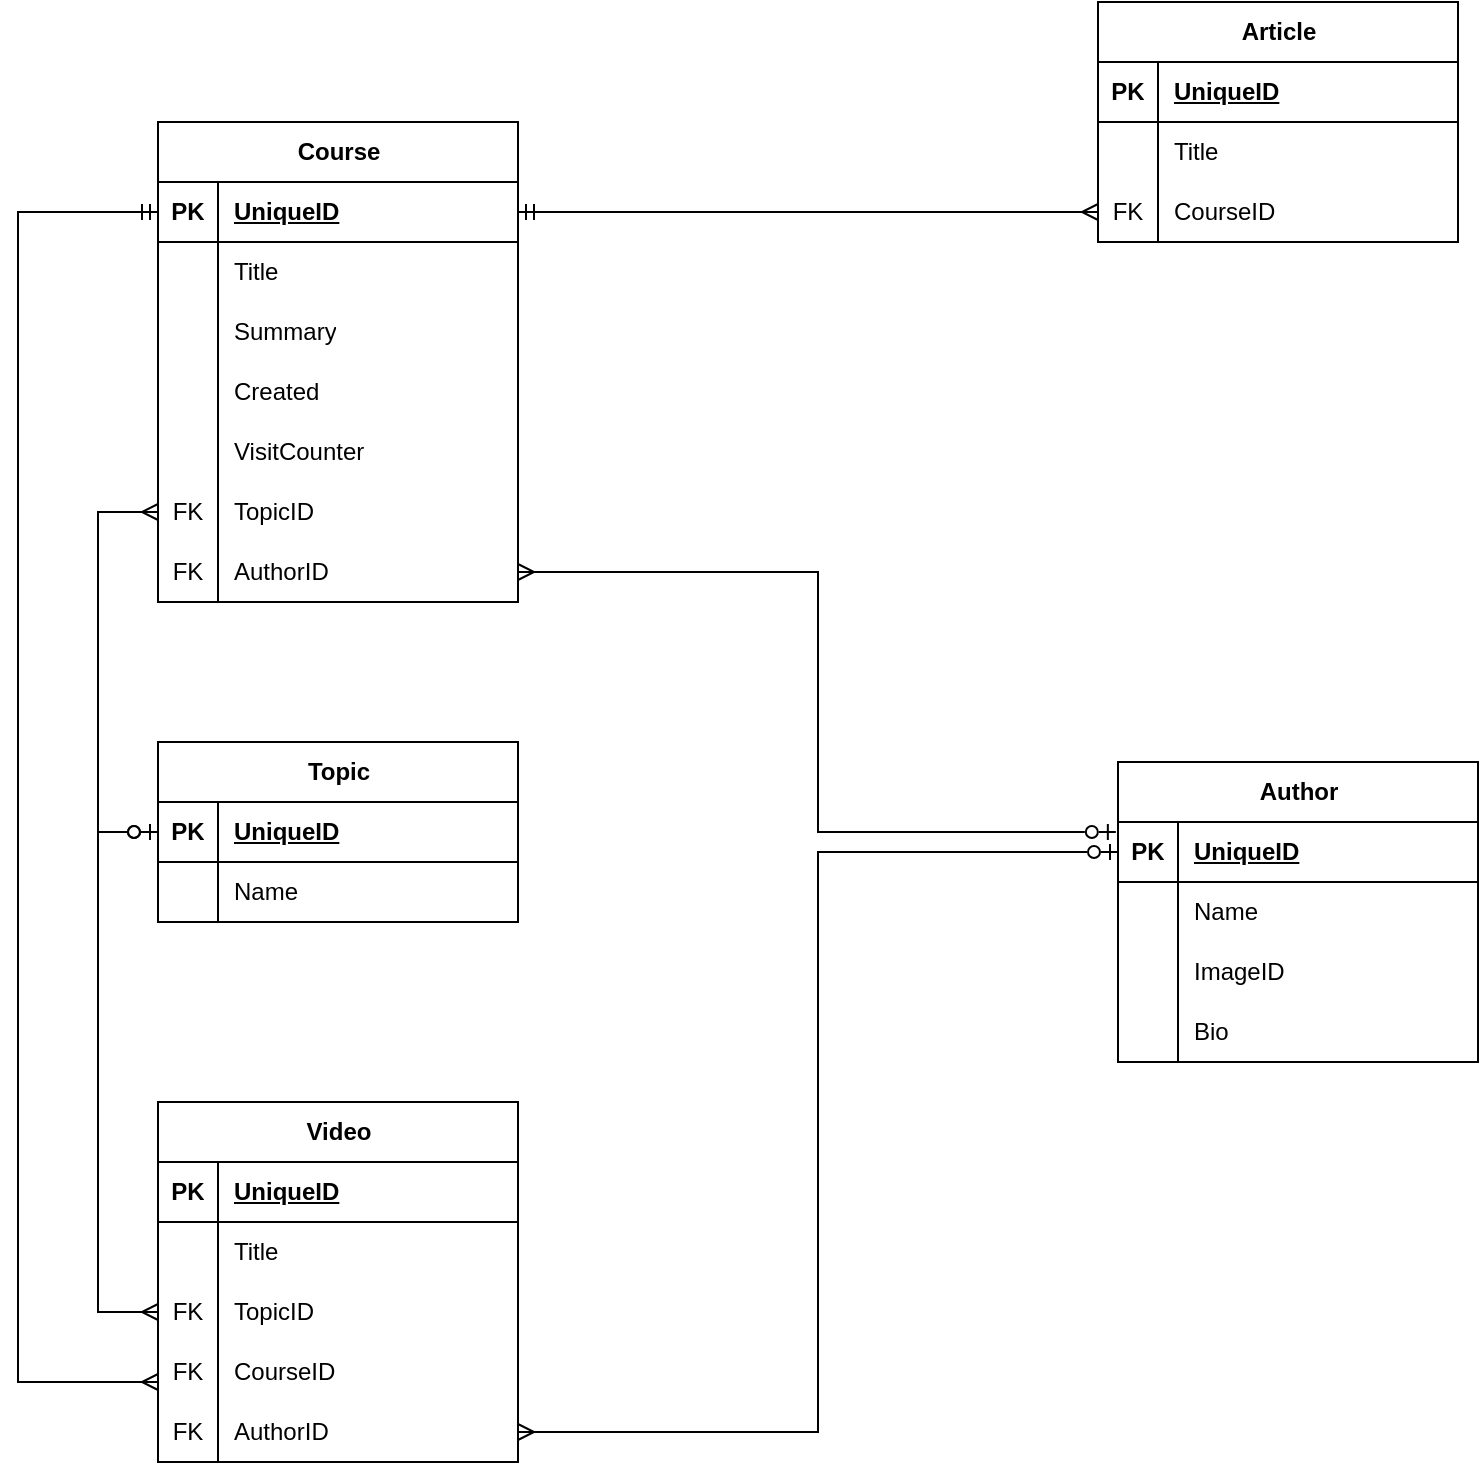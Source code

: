 <mxfile version="24.0.4" type="device">
  <diagram name="Página-1" id="_9j_dNDgDud94a7FPPQA">
    <mxGraphModel dx="1418" dy="820" grid="1" gridSize="10" guides="1" tooltips="1" connect="1" arrows="1" fold="1" page="1" pageScale="1" pageWidth="827" pageHeight="1169" math="0" shadow="0">
      <root>
        <mxCell id="0" />
        <mxCell id="1" parent="0" />
        <mxCell id="XtdBFb-ZAVDj9HzSVFyl-1" value="Course" style="shape=table;startSize=30;container=1;collapsible=1;childLayout=tableLayout;fixedRows=1;rowLines=0;fontStyle=1;align=center;resizeLast=1;html=1;" parent="1" vertex="1">
          <mxGeometry x="90" y="100" width="180" height="240" as="geometry" />
        </mxCell>
        <mxCell id="XtdBFb-ZAVDj9HzSVFyl-2" value="" style="shape=tableRow;horizontal=0;startSize=0;swimlaneHead=0;swimlaneBody=0;fillColor=none;collapsible=0;dropTarget=0;points=[[0,0.5],[1,0.5]];portConstraint=eastwest;top=0;left=0;right=0;bottom=1;" parent="XtdBFb-ZAVDj9HzSVFyl-1" vertex="1">
          <mxGeometry y="30" width="180" height="30" as="geometry" />
        </mxCell>
        <mxCell id="XtdBFb-ZAVDj9HzSVFyl-3" value="PK" style="shape=partialRectangle;connectable=0;fillColor=none;top=0;left=0;bottom=0;right=0;fontStyle=1;overflow=hidden;whiteSpace=wrap;html=1;" parent="XtdBFb-ZAVDj9HzSVFyl-2" vertex="1">
          <mxGeometry width="30" height="30" as="geometry">
            <mxRectangle width="30" height="30" as="alternateBounds" />
          </mxGeometry>
        </mxCell>
        <mxCell id="XtdBFb-ZAVDj9HzSVFyl-4" value="UniqueID" style="shape=partialRectangle;connectable=0;fillColor=none;top=0;left=0;bottom=0;right=0;align=left;spacingLeft=6;fontStyle=5;overflow=hidden;whiteSpace=wrap;html=1;" parent="XtdBFb-ZAVDj9HzSVFyl-2" vertex="1">
          <mxGeometry x="30" width="150" height="30" as="geometry">
            <mxRectangle width="150" height="30" as="alternateBounds" />
          </mxGeometry>
        </mxCell>
        <mxCell id="XtdBFb-ZAVDj9HzSVFyl-5" value="" style="shape=tableRow;horizontal=0;startSize=0;swimlaneHead=0;swimlaneBody=0;fillColor=none;collapsible=0;dropTarget=0;points=[[0,0.5],[1,0.5]];portConstraint=eastwest;top=0;left=0;right=0;bottom=0;" parent="XtdBFb-ZAVDj9HzSVFyl-1" vertex="1">
          <mxGeometry y="60" width="180" height="30" as="geometry" />
        </mxCell>
        <mxCell id="XtdBFb-ZAVDj9HzSVFyl-6" value="" style="shape=partialRectangle;connectable=0;fillColor=none;top=0;left=0;bottom=0;right=0;editable=1;overflow=hidden;whiteSpace=wrap;html=1;" parent="XtdBFb-ZAVDj9HzSVFyl-5" vertex="1">
          <mxGeometry width="30" height="30" as="geometry">
            <mxRectangle width="30" height="30" as="alternateBounds" />
          </mxGeometry>
        </mxCell>
        <mxCell id="XtdBFb-ZAVDj9HzSVFyl-7" value="Title" style="shape=partialRectangle;connectable=0;fillColor=none;top=0;left=0;bottom=0;right=0;align=left;spacingLeft=6;overflow=hidden;whiteSpace=wrap;html=1;" parent="XtdBFb-ZAVDj9HzSVFyl-5" vertex="1">
          <mxGeometry x="30" width="150" height="30" as="geometry">
            <mxRectangle width="150" height="30" as="alternateBounds" />
          </mxGeometry>
        </mxCell>
        <mxCell id="J-xjnbyzk7fCZ5ewNqWi-1" value="" style="shape=tableRow;horizontal=0;startSize=0;swimlaneHead=0;swimlaneBody=0;fillColor=none;collapsible=0;dropTarget=0;points=[[0,0.5],[1,0.5]];portConstraint=eastwest;top=0;left=0;right=0;bottom=0;" parent="XtdBFb-ZAVDj9HzSVFyl-1" vertex="1">
          <mxGeometry y="90" width="180" height="30" as="geometry" />
        </mxCell>
        <mxCell id="J-xjnbyzk7fCZ5ewNqWi-2" value="" style="shape=partialRectangle;connectable=0;fillColor=none;top=0;left=0;bottom=0;right=0;editable=1;overflow=hidden;whiteSpace=wrap;html=1;" parent="J-xjnbyzk7fCZ5ewNqWi-1" vertex="1">
          <mxGeometry width="30" height="30" as="geometry">
            <mxRectangle width="30" height="30" as="alternateBounds" />
          </mxGeometry>
        </mxCell>
        <mxCell id="J-xjnbyzk7fCZ5ewNqWi-3" value="Summary" style="shape=partialRectangle;connectable=0;fillColor=none;top=0;left=0;bottom=0;right=0;align=left;spacingLeft=6;overflow=hidden;whiteSpace=wrap;html=1;" parent="J-xjnbyzk7fCZ5ewNqWi-1" vertex="1">
          <mxGeometry x="30" width="150" height="30" as="geometry">
            <mxRectangle width="150" height="30" as="alternateBounds" />
          </mxGeometry>
        </mxCell>
        <mxCell id="J-xjnbyzk7fCZ5ewNqWi-10" value="" style="shape=tableRow;horizontal=0;startSize=0;swimlaneHead=0;swimlaneBody=0;fillColor=none;collapsible=0;dropTarget=0;points=[[0,0.5],[1,0.5]];portConstraint=eastwest;top=0;left=0;right=0;bottom=0;" parent="XtdBFb-ZAVDj9HzSVFyl-1" vertex="1">
          <mxGeometry y="120" width="180" height="30" as="geometry" />
        </mxCell>
        <mxCell id="J-xjnbyzk7fCZ5ewNqWi-11" value="" style="shape=partialRectangle;connectable=0;fillColor=none;top=0;left=0;bottom=0;right=0;editable=1;overflow=hidden;whiteSpace=wrap;html=1;" parent="J-xjnbyzk7fCZ5ewNqWi-10" vertex="1">
          <mxGeometry width="30" height="30" as="geometry">
            <mxRectangle width="30" height="30" as="alternateBounds" />
          </mxGeometry>
        </mxCell>
        <mxCell id="J-xjnbyzk7fCZ5ewNqWi-12" value="Created" style="shape=partialRectangle;connectable=0;fillColor=none;top=0;left=0;bottom=0;right=0;align=left;spacingLeft=6;overflow=hidden;whiteSpace=wrap;html=1;" parent="J-xjnbyzk7fCZ5ewNqWi-10" vertex="1">
          <mxGeometry x="30" width="150" height="30" as="geometry">
            <mxRectangle width="150" height="30" as="alternateBounds" />
          </mxGeometry>
        </mxCell>
        <mxCell id="J-xjnbyzk7fCZ5ewNqWi-4" value="" style="shape=tableRow;horizontal=0;startSize=0;swimlaneHead=0;swimlaneBody=0;fillColor=none;collapsible=0;dropTarget=0;points=[[0,0.5],[1,0.5]];portConstraint=eastwest;top=0;left=0;right=0;bottom=0;" parent="XtdBFb-ZAVDj9HzSVFyl-1" vertex="1">
          <mxGeometry y="150" width="180" height="30" as="geometry" />
        </mxCell>
        <mxCell id="J-xjnbyzk7fCZ5ewNqWi-5" value="" style="shape=partialRectangle;connectable=0;fillColor=none;top=0;left=0;bottom=0;right=0;editable=1;overflow=hidden;whiteSpace=wrap;html=1;" parent="J-xjnbyzk7fCZ5ewNqWi-4" vertex="1">
          <mxGeometry width="30" height="30" as="geometry">
            <mxRectangle width="30" height="30" as="alternateBounds" />
          </mxGeometry>
        </mxCell>
        <mxCell id="J-xjnbyzk7fCZ5ewNqWi-6" value="VisitCounter" style="shape=partialRectangle;connectable=0;fillColor=none;top=0;left=0;bottom=0;right=0;align=left;spacingLeft=6;overflow=hidden;whiteSpace=wrap;html=1;" parent="J-xjnbyzk7fCZ5ewNqWi-4" vertex="1">
          <mxGeometry x="30" width="150" height="30" as="geometry">
            <mxRectangle width="150" height="30" as="alternateBounds" />
          </mxGeometry>
        </mxCell>
        <mxCell id="J-xjnbyzk7fCZ5ewNqWi-13" value="" style="shape=tableRow;horizontal=0;startSize=0;swimlaneHead=0;swimlaneBody=0;fillColor=none;collapsible=0;dropTarget=0;points=[[0,0.5],[1,0.5]];portConstraint=eastwest;top=0;left=0;right=0;bottom=0;" parent="XtdBFb-ZAVDj9HzSVFyl-1" vertex="1">
          <mxGeometry y="180" width="180" height="30" as="geometry" />
        </mxCell>
        <mxCell id="J-xjnbyzk7fCZ5ewNqWi-14" value="FK" style="shape=partialRectangle;connectable=0;fillColor=none;top=0;left=0;bottom=0;right=0;editable=1;overflow=hidden;whiteSpace=wrap;html=1;" parent="J-xjnbyzk7fCZ5ewNqWi-13" vertex="1">
          <mxGeometry width="30" height="30" as="geometry">
            <mxRectangle width="30" height="30" as="alternateBounds" />
          </mxGeometry>
        </mxCell>
        <mxCell id="J-xjnbyzk7fCZ5ewNqWi-15" value="TopicID" style="shape=partialRectangle;connectable=0;fillColor=none;top=0;left=0;bottom=0;right=0;align=left;spacingLeft=6;overflow=hidden;whiteSpace=wrap;html=1;" parent="J-xjnbyzk7fCZ5ewNqWi-13" vertex="1">
          <mxGeometry x="30" width="150" height="30" as="geometry">
            <mxRectangle width="150" height="30" as="alternateBounds" />
          </mxGeometry>
        </mxCell>
        <mxCell id="XtdBFb-ZAVDj9HzSVFyl-8" value="" style="shape=tableRow;horizontal=0;startSize=0;swimlaneHead=0;swimlaneBody=0;fillColor=none;collapsible=0;dropTarget=0;points=[[0,0.5],[1,0.5]];portConstraint=eastwest;top=0;left=0;right=0;bottom=0;" parent="XtdBFb-ZAVDj9HzSVFyl-1" vertex="1">
          <mxGeometry y="210" width="180" height="30" as="geometry" />
        </mxCell>
        <mxCell id="XtdBFb-ZAVDj9HzSVFyl-9" value="FK" style="shape=partialRectangle;connectable=0;fillColor=none;top=0;left=0;bottom=0;right=0;editable=1;overflow=hidden;whiteSpace=wrap;html=1;" parent="XtdBFb-ZAVDj9HzSVFyl-8" vertex="1">
          <mxGeometry width="30" height="30" as="geometry">
            <mxRectangle width="30" height="30" as="alternateBounds" />
          </mxGeometry>
        </mxCell>
        <mxCell id="XtdBFb-ZAVDj9HzSVFyl-10" value="AuthorID" style="shape=partialRectangle;connectable=0;fillColor=none;top=0;left=0;bottom=0;right=0;align=left;spacingLeft=6;overflow=hidden;whiteSpace=wrap;html=1;" parent="XtdBFb-ZAVDj9HzSVFyl-8" vertex="1">
          <mxGeometry x="30" width="150" height="30" as="geometry">
            <mxRectangle width="150" height="30" as="alternateBounds" />
          </mxGeometry>
        </mxCell>
        <mxCell id="XtdBFb-ZAVDj9HzSVFyl-14" value="Author" style="shape=table;startSize=30;container=1;collapsible=1;childLayout=tableLayout;fixedRows=1;rowLines=0;fontStyle=1;align=center;resizeLast=1;html=1;" parent="1" vertex="1">
          <mxGeometry x="570" y="420" width="180" height="150" as="geometry" />
        </mxCell>
        <mxCell id="XtdBFb-ZAVDj9HzSVFyl-15" value="" style="shape=tableRow;horizontal=0;startSize=0;swimlaneHead=0;swimlaneBody=0;fillColor=none;collapsible=0;dropTarget=0;points=[[0,0.5],[1,0.5]];portConstraint=eastwest;top=0;left=0;right=0;bottom=1;" parent="XtdBFb-ZAVDj9HzSVFyl-14" vertex="1">
          <mxGeometry y="30" width="180" height="30" as="geometry" />
        </mxCell>
        <mxCell id="XtdBFb-ZAVDj9HzSVFyl-16" value="PK" style="shape=partialRectangle;connectable=0;fillColor=none;top=0;left=0;bottom=0;right=0;fontStyle=1;overflow=hidden;whiteSpace=wrap;html=1;" parent="XtdBFb-ZAVDj9HzSVFyl-15" vertex="1">
          <mxGeometry width="30" height="30" as="geometry">
            <mxRectangle width="30" height="30" as="alternateBounds" />
          </mxGeometry>
        </mxCell>
        <mxCell id="XtdBFb-ZAVDj9HzSVFyl-17" value="UniqueID" style="shape=partialRectangle;connectable=0;fillColor=none;top=0;left=0;bottom=0;right=0;align=left;spacingLeft=6;fontStyle=5;overflow=hidden;whiteSpace=wrap;html=1;" parent="XtdBFb-ZAVDj9HzSVFyl-15" vertex="1">
          <mxGeometry x="30" width="150" height="30" as="geometry">
            <mxRectangle width="150" height="30" as="alternateBounds" />
          </mxGeometry>
        </mxCell>
        <mxCell id="XtdBFb-ZAVDj9HzSVFyl-18" value="" style="shape=tableRow;horizontal=0;startSize=0;swimlaneHead=0;swimlaneBody=0;fillColor=none;collapsible=0;dropTarget=0;points=[[0,0.5],[1,0.5]];portConstraint=eastwest;top=0;left=0;right=0;bottom=0;" parent="XtdBFb-ZAVDj9HzSVFyl-14" vertex="1">
          <mxGeometry y="60" width="180" height="30" as="geometry" />
        </mxCell>
        <mxCell id="XtdBFb-ZAVDj9HzSVFyl-19" value="" style="shape=partialRectangle;connectable=0;fillColor=none;top=0;left=0;bottom=0;right=0;editable=1;overflow=hidden;whiteSpace=wrap;html=1;" parent="XtdBFb-ZAVDj9HzSVFyl-18" vertex="1">
          <mxGeometry width="30" height="30" as="geometry">
            <mxRectangle width="30" height="30" as="alternateBounds" />
          </mxGeometry>
        </mxCell>
        <mxCell id="XtdBFb-ZAVDj9HzSVFyl-20" value="Name" style="shape=partialRectangle;connectable=0;fillColor=none;top=0;left=0;bottom=0;right=0;align=left;spacingLeft=6;overflow=hidden;whiteSpace=wrap;html=1;" parent="XtdBFb-ZAVDj9HzSVFyl-18" vertex="1">
          <mxGeometry x="30" width="150" height="30" as="geometry">
            <mxRectangle width="150" height="30" as="alternateBounds" />
          </mxGeometry>
        </mxCell>
        <mxCell id="XtdBFb-ZAVDj9HzSVFyl-21" value="" style="shape=tableRow;horizontal=0;startSize=0;swimlaneHead=0;swimlaneBody=0;fillColor=none;collapsible=0;dropTarget=0;points=[[0,0.5],[1,0.5]];portConstraint=eastwest;top=0;left=0;right=0;bottom=0;" parent="XtdBFb-ZAVDj9HzSVFyl-14" vertex="1">
          <mxGeometry y="90" width="180" height="30" as="geometry" />
        </mxCell>
        <mxCell id="XtdBFb-ZAVDj9HzSVFyl-22" value="" style="shape=partialRectangle;connectable=0;fillColor=none;top=0;left=0;bottom=0;right=0;editable=1;overflow=hidden;whiteSpace=wrap;html=1;" parent="XtdBFb-ZAVDj9HzSVFyl-21" vertex="1">
          <mxGeometry width="30" height="30" as="geometry">
            <mxRectangle width="30" height="30" as="alternateBounds" />
          </mxGeometry>
        </mxCell>
        <mxCell id="XtdBFb-ZAVDj9HzSVFyl-23" value="ImageID" style="shape=partialRectangle;connectable=0;fillColor=none;top=0;left=0;bottom=0;right=0;align=left;spacingLeft=6;overflow=hidden;whiteSpace=wrap;html=1;" parent="XtdBFb-ZAVDj9HzSVFyl-21" vertex="1">
          <mxGeometry x="30" width="150" height="30" as="geometry">
            <mxRectangle width="150" height="30" as="alternateBounds" />
          </mxGeometry>
        </mxCell>
        <mxCell id="J-xjnbyzk7fCZ5ewNqWi-7" value="" style="shape=tableRow;horizontal=0;startSize=0;swimlaneHead=0;swimlaneBody=0;fillColor=none;collapsible=0;dropTarget=0;points=[[0,0.5],[1,0.5]];portConstraint=eastwest;top=0;left=0;right=0;bottom=0;" parent="XtdBFb-ZAVDj9HzSVFyl-14" vertex="1">
          <mxGeometry y="120" width="180" height="30" as="geometry" />
        </mxCell>
        <mxCell id="J-xjnbyzk7fCZ5ewNqWi-8" value="" style="shape=partialRectangle;connectable=0;fillColor=none;top=0;left=0;bottom=0;right=0;editable=1;overflow=hidden;whiteSpace=wrap;html=1;" parent="J-xjnbyzk7fCZ5ewNqWi-7" vertex="1">
          <mxGeometry width="30" height="30" as="geometry">
            <mxRectangle width="30" height="30" as="alternateBounds" />
          </mxGeometry>
        </mxCell>
        <mxCell id="J-xjnbyzk7fCZ5ewNqWi-9" value="Bio" style="shape=partialRectangle;connectable=0;fillColor=none;top=0;left=0;bottom=0;right=0;align=left;spacingLeft=6;overflow=hidden;whiteSpace=wrap;html=1;" parent="J-xjnbyzk7fCZ5ewNqWi-7" vertex="1">
          <mxGeometry x="30" width="150" height="30" as="geometry">
            <mxRectangle width="150" height="30" as="alternateBounds" />
          </mxGeometry>
        </mxCell>
        <mxCell id="XtdBFb-ZAVDj9HzSVFyl-27" value="Video" style="shape=table;startSize=30;container=1;collapsible=1;childLayout=tableLayout;fixedRows=1;rowLines=0;fontStyle=1;align=center;resizeLast=1;html=1;" parent="1" vertex="1">
          <mxGeometry x="90" y="590" width="180" height="180" as="geometry" />
        </mxCell>
        <mxCell id="XtdBFb-ZAVDj9HzSVFyl-28" value="" style="shape=tableRow;horizontal=0;startSize=0;swimlaneHead=0;swimlaneBody=0;fillColor=none;collapsible=0;dropTarget=0;points=[[0,0.5],[1,0.5]];portConstraint=eastwest;top=0;left=0;right=0;bottom=1;" parent="XtdBFb-ZAVDj9HzSVFyl-27" vertex="1">
          <mxGeometry y="30" width="180" height="30" as="geometry" />
        </mxCell>
        <mxCell id="XtdBFb-ZAVDj9HzSVFyl-29" value="PK" style="shape=partialRectangle;connectable=0;fillColor=none;top=0;left=0;bottom=0;right=0;fontStyle=1;overflow=hidden;whiteSpace=wrap;html=1;" parent="XtdBFb-ZAVDj9HzSVFyl-28" vertex="1">
          <mxGeometry width="30" height="30" as="geometry">
            <mxRectangle width="30" height="30" as="alternateBounds" />
          </mxGeometry>
        </mxCell>
        <mxCell id="XtdBFb-ZAVDj9HzSVFyl-30" value="UniqueID" style="shape=partialRectangle;connectable=0;fillColor=none;top=0;left=0;bottom=0;right=0;align=left;spacingLeft=6;fontStyle=5;overflow=hidden;whiteSpace=wrap;html=1;" parent="XtdBFb-ZAVDj9HzSVFyl-28" vertex="1">
          <mxGeometry x="30" width="150" height="30" as="geometry">
            <mxRectangle width="150" height="30" as="alternateBounds" />
          </mxGeometry>
        </mxCell>
        <mxCell id="XtdBFb-ZAVDj9HzSVFyl-31" value="" style="shape=tableRow;horizontal=0;startSize=0;swimlaneHead=0;swimlaneBody=0;fillColor=none;collapsible=0;dropTarget=0;points=[[0,0.5],[1,0.5]];portConstraint=eastwest;top=0;left=0;right=0;bottom=0;" parent="XtdBFb-ZAVDj9HzSVFyl-27" vertex="1">
          <mxGeometry y="60" width="180" height="30" as="geometry" />
        </mxCell>
        <mxCell id="XtdBFb-ZAVDj9HzSVFyl-32" value="" style="shape=partialRectangle;connectable=0;fillColor=none;top=0;left=0;bottom=0;right=0;editable=1;overflow=hidden;whiteSpace=wrap;html=1;" parent="XtdBFb-ZAVDj9HzSVFyl-31" vertex="1">
          <mxGeometry width="30" height="30" as="geometry">
            <mxRectangle width="30" height="30" as="alternateBounds" />
          </mxGeometry>
        </mxCell>
        <mxCell id="XtdBFb-ZAVDj9HzSVFyl-33" value="Title" style="shape=partialRectangle;connectable=0;fillColor=none;top=0;left=0;bottom=0;right=0;align=left;spacingLeft=6;overflow=hidden;whiteSpace=wrap;html=1;" parent="XtdBFb-ZAVDj9HzSVFyl-31" vertex="1">
          <mxGeometry x="30" width="150" height="30" as="geometry">
            <mxRectangle width="150" height="30" as="alternateBounds" />
          </mxGeometry>
        </mxCell>
        <mxCell id="1FWrXN98KP7t-jnEfZQo-1" value="" style="shape=tableRow;horizontal=0;startSize=0;swimlaneHead=0;swimlaneBody=0;fillColor=none;collapsible=0;dropTarget=0;points=[[0,0.5],[1,0.5]];portConstraint=eastwest;top=0;left=0;right=0;bottom=0;" parent="XtdBFb-ZAVDj9HzSVFyl-27" vertex="1">
          <mxGeometry y="90" width="180" height="30" as="geometry" />
        </mxCell>
        <mxCell id="1FWrXN98KP7t-jnEfZQo-2" value="FK" style="shape=partialRectangle;connectable=0;fillColor=none;top=0;left=0;bottom=0;right=0;editable=1;overflow=hidden;whiteSpace=wrap;html=1;" parent="1FWrXN98KP7t-jnEfZQo-1" vertex="1">
          <mxGeometry width="30" height="30" as="geometry">
            <mxRectangle width="30" height="30" as="alternateBounds" />
          </mxGeometry>
        </mxCell>
        <mxCell id="1FWrXN98KP7t-jnEfZQo-3" value="TopicID" style="shape=partialRectangle;connectable=0;fillColor=none;top=0;left=0;bottom=0;right=0;align=left;spacingLeft=6;overflow=hidden;whiteSpace=wrap;html=1;" parent="1FWrXN98KP7t-jnEfZQo-1" vertex="1">
          <mxGeometry x="30" width="150" height="30" as="geometry">
            <mxRectangle width="150" height="30" as="alternateBounds" />
          </mxGeometry>
        </mxCell>
        <mxCell id="XtdBFb-ZAVDj9HzSVFyl-34" value="" style="shape=tableRow;horizontal=0;startSize=0;swimlaneHead=0;swimlaneBody=0;fillColor=none;collapsible=0;dropTarget=0;points=[[0,0.5],[1,0.5]];portConstraint=eastwest;top=0;left=0;right=0;bottom=0;" parent="XtdBFb-ZAVDj9HzSVFyl-27" vertex="1">
          <mxGeometry y="120" width="180" height="30" as="geometry" />
        </mxCell>
        <mxCell id="XtdBFb-ZAVDj9HzSVFyl-35" value="FK" style="shape=partialRectangle;connectable=0;fillColor=none;top=0;left=0;bottom=0;right=0;editable=1;overflow=hidden;whiteSpace=wrap;html=1;" parent="XtdBFb-ZAVDj9HzSVFyl-34" vertex="1">
          <mxGeometry width="30" height="30" as="geometry">
            <mxRectangle width="30" height="30" as="alternateBounds" />
          </mxGeometry>
        </mxCell>
        <mxCell id="XtdBFb-ZAVDj9HzSVFyl-36" value="CourseID" style="shape=partialRectangle;connectable=0;fillColor=none;top=0;left=0;bottom=0;right=0;align=left;spacingLeft=6;overflow=hidden;whiteSpace=wrap;html=1;" parent="XtdBFb-ZAVDj9HzSVFyl-34" vertex="1">
          <mxGeometry x="30" width="150" height="30" as="geometry">
            <mxRectangle width="150" height="30" as="alternateBounds" />
          </mxGeometry>
        </mxCell>
        <mxCell id="1FWrXN98KP7t-jnEfZQo-6" value="" style="shape=tableRow;horizontal=0;startSize=0;swimlaneHead=0;swimlaneBody=0;fillColor=none;collapsible=0;dropTarget=0;points=[[0,0.5],[1,0.5]];portConstraint=eastwest;top=0;left=0;right=0;bottom=0;" parent="XtdBFb-ZAVDj9HzSVFyl-27" vertex="1">
          <mxGeometry y="150" width="180" height="30" as="geometry" />
        </mxCell>
        <mxCell id="1FWrXN98KP7t-jnEfZQo-7" value="FK" style="shape=partialRectangle;connectable=0;fillColor=none;top=0;left=0;bottom=0;right=0;editable=1;overflow=hidden;whiteSpace=wrap;html=1;" parent="1FWrXN98KP7t-jnEfZQo-6" vertex="1">
          <mxGeometry width="30" height="30" as="geometry">
            <mxRectangle width="30" height="30" as="alternateBounds" />
          </mxGeometry>
        </mxCell>
        <mxCell id="1FWrXN98KP7t-jnEfZQo-8" value="AuthorID" style="shape=partialRectangle;connectable=0;fillColor=none;top=0;left=0;bottom=0;right=0;align=left;spacingLeft=6;overflow=hidden;whiteSpace=wrap;html=1;" parent="1FWrXN98KP7t-jnEfZQo-6" vertex="1">
          <mxGeometry x="30" width="150" height="30" as="geometry">
            <mxRectangle width="150" height="30" as="alternateBounds" />
          </mxGeometry>
        </mxCell>
        <mxCell id="XtdBFb-ZAVDj9HzSVFyl-53" value="Topic" style="shape=table;startSize=30;container=1;collapsible=1;childLayout=tableLayout;fixedRows=1;rowLines=0;fontStyle=1;align=center;resizeLast=1;html=1;" parent="1" vertex="1">
          <mxGeometry x="90" y="410" width="180" height="90" as="geometry" />
        </mxCell>
        <mxCell id="XtdBFb-ZAVDj9HzSVFyl-54" value="" style="shape=tableRow;horizontal=0;startSize=0;swimlaneHead=0;swimlaneBody=0;fillColor=none;collapsible=0;dropTarget=0;points=[[0,0.5],[1,0.5]];portConstraint=eastwest;top=0;left=0;right=0;bottom=1;" parent="XtdBFb-ZAVDj9HzSVFyl-53" vertex="1">
          <mxGeometry y="30" width="180" height="30" as="geometry" />
        </mxCell>
        <mxCell id="XtdBFb-ZAVDj9HzSVFyl-55" value="PK" style="shape=partialRectangle;connectable=0;fillColor=none;top=0;left=0;bottom=0;right=0;fontStyle=1;overflow=hidden;whiteSpace=wrap;html=1;" parent="XtdBFb-ZAVDj9HzSVFyl-54" vertex="1">
          <mxGeometry width="30" height="30" as="geometry">
            <mxRectangle width="30" height="30" as="alternateBounds" />
          </mxGeometry>
        </mxCell>
        <mxCell id="XtdBFb-ZAVDj9HzSVFyl-56" value="UniqueID" style="shape=partialRectangle;connectable=0;fillColor=none;top=0;left=0;bottom=0;right=0;align=left;spacingLeft=6;fontStyle=5;overflow=hidden;whiteSpace=wrap;html=1;" parent="XtdBFb-ZAVDj9HzSVFyl-54" vertex="1">
          <mxGeometry x="30" width="150" height="30" as="geometry">
            <mxRectangle width="150" height="30" as="alternateBounds" />
          </mxGeometry>
        </mxCell>
        <mxCell id="XtdBFb-ZAVDj9HzSVFyl-57" value="" style="shape=tableRow;horizontal=0;startSize=0;swimlaneHead=0;swimlaneBody=0;fillColor=none;collapsible=0;dropTarget=0;points=[[0,0.5],[1,0.5]];portConstraint=eastwest;top=0;left=0;right=0;bottom=0;" parent="XtdBFb-ZAVDj9HzSVFyl-53" vertex="1">
          <mxGeometry y="60" width="180" height="30" as="geometry" />
        </mxCell>
        <mxCell id="XtdBFb-ZAVDj9HzSVFyl-58" value="" style="shape=partialRectangle;connectable=0;fillColor=none;top=0;left=0;bottom=0;right=0;editable=1;overflow=hidden;whiteSpace=wrap;html=1;" parent="XtdBFb-ZAVDj9HzSVFyl-57" vertex="1">
          <mxGeometry width="30" height="30" as="geometry">
            <mxRectangle width="30" height="30" as="alternateBounds" />
          </mxGeometry>
        </mxCell>
        <mxCell id="XtdBFb-ZAVDj9HzSVFyl-59" value="Name" style="shape=partialRectangle;connectable=0;fillColor=none;top=0;left=0;bottom=0;right=0;align=left;spacingLeft=6;overflow=hidden;whiteSpace=wrap;html=1;" parent="XtdBFb-ZAVDj9HzSVFyl-57" vertex="1">
          <mxGeometry x="30" width="150" height="30" as="geometry">
            <mxRectangle width="150" height="30" as="alternateBounds" />
          </mxGeometry>
        </mxCell>
        <mxCell id="XtdBFb-ZAVDj9HzSVFyl-66" value="Article" style="shape=table;startSize=30;container=1;collapsible=1;childLayout=tableLayout;fixedRows=1;rowLines=0;fontStyle=1;align=center;resizeLast=1;html=1;" parent="1" vertex="1">
          <mxGeometry x="560" y="40" width="180" height="120" as="geometry" />
        </mxCell>
        <mxCell id="XtdBFb-ZAVDj9HzSVFyl-67" value="" style="shape=tableRow;horizontal=0;startSize=0;swimlaneHead=0;swimlaneBody=0;fillColor=none;collapsible=0;dropTarget=0;points=[[0,0.5],[1,0.5]];portConstraint=eastwest;top=0;left=0;right=0;bottom=1;" parent="XtdBFb-ZAVDj9HzSVFyl-66" vertex="1">
          <mxGeometry y="30" width="180" height="30" as="geometry" />
        </mxCell>
        <mxCell id="XtdBFb-ZAVDj9HzSVFyl-68" value="PK" style="shape=partialRectangle;connectable=0;fillColor=none;top=0;left=0;bottom=0;right=0;fontStyle=1;overflow=hidden;whiteSpace=wrap;html=1;" parent="XtdBFb-ZAVDj9HzSVFyl-67" vertex="1">
          <mxGeometry width="30" height="30" as="geometry">
            <mxRectangle width="30" height="30" as="alternateBounds" />
          </mxGeometry>
        </mxCell>
        <mxCell id="XtdBFb-ZAVDj9HzSVFyl-69" value="UniqueID" style="shape=partialRectangle;connectable=0;fillColor=none;top=0;left=0;bottom=0;right=0;align=left;spacingLeft=6;fontStyle=5;overflow=hidden;whiteSpace=wrap;html=1;" parent="XtdBFb-ZAVDj9HzSVFyl-67" vertex="1">
          <mxGeometry x="30" width="150" height="30" as="geometry">
            <mxRectangle width="150" height="30" as="alternateBounds" />
          </mxGeometry>
        </mxCell>
        <mxCell id="XtdBFb-ZAVDj9HzSVFyl-70" value="" style="shape=tableRow;horizontal=0;startSize=0;swimlaneHead=0;swimlaneBody=0;fillColor=none;collapsible=0;dropTarget=0;points=[[0,0.5],[1,0.5]];portConstraint=eastwest;top=0;left=0;right=0;bottom=0;" parent="XtdBFb-ZAVDj9HzSVFyl-66" vertex="1">
          <mxGeometry y="60" width="180" height="30" as="geometry" />
        </mxCell>
        <mxCell id="XtdBFb-ZAVDj9HzSVFyl-71" value="" style="shape=partialRectangle;connectable=0;fillColor=none;top=0;left=0;bottom=0;right=0;editable=1;overflow=hidden;whiteSpace=wrap;html=1;" parent="XtdBFb-ZAVDj9HzSVFyl-70" vertex="1">
          <mxGeometry width="30" height="30" as="geometry">
            <mxRectangle width="30" height="30" as="alternateBounds" />
          </mxGeometry>
        </mxCell>
        <mxCell id="XtdBFb-ZAVDj9HzSVFyl-72" value="Title" style="shape=partialRectangle;connectable=0;fillColor=none;top=0;left=0;bottom=0;right=0;align=left;spacingLeft=6;overflow=hidden;whiteSpace=wrap;html=1;" parent="XtdBFb-ZAVDj9HzSVFyl-70" vertex="1">
          <mxGeometry x="30" width="150" height="30" as="geometry">
            <mxRectangle width="150" height="30" as="alternateBounds" />
          </mxGeometry>
        </mxCell>
        <mxCell id="XtdBFb-ZAVDj9HzSVFyl-73" value="" style="shape=tableRow;horizontal=0;startSize=0;swimlaneHead=0;swimlaneBody=0;fillColor=none;collapsible=0;dropTarget=0;points=[[0,0.5],[1,0.5]];portConstraint=eastwest;top=0;left=0;right=0;bottom=0;" parent="XtdBFb-ZAVDj9HzSVFyl-66" vertex="1">
          <mxGeometry y="90" width="180" height="30" as="geometry" />
        </mxCell>
        <mxCell id="XtdBFb-ZAVDj9HzSVFyl-74" value="FK" style="shape=partialRectangle;connectable=0;fillColor=none;top=0;left=0;bottom=0;right=0;editable=1;overflow=hidden;whiteSpace=wrap;html=1;" parent="XtdBFb-ZAVDj9HzSVFyl-73" vertex="1">
          <mxGeometry width="30" height="30" as="geometry">
            <mxRectangle width="30" height="30" as="alternateBounds" />
          </mxGeometry>
        </mxCell>
        <mxCell id="XtdBFb-ZAVDj9HzSVFyl-75" value="CourseID" style="shape=partialRectangle;connectable=0;fillColor=none;top=0;left=0;bottom=0;right=0;align=left;spacingLeft=6;overflow=hidden;whiteSpace=wrap;html=1;" parent="XtdBFb-ZAVDj9HzSVFyl-73" vertex="1">
          <mxGeometry x="30" width="150" height="30" as="geometry">
            <mxRectangle width="150" height="30" as="alternateBounds" />
          </mxGeometry>
        </mxCell>
        <mxCell id="XtdBFb-ZAVDj9HzSVFyl-79" value="" style="fontSize=12;html=1;endArrow=ERmany;rounded=0;exitX=0;exitY=0.5;exitDx=0;exitDy=0;entryX=1;entryY=0.5;entryDx=0;entryDy=0;startArrow=ERzeroToOne;startFill=0;edgeStyle=orthogonalEdgeStyle;" parent="1" source="XtdBFb-ZAVDj9HzSVFyl-15" target="1FWrXN98KP7t-jnEfZQo-6" edge="1">
          <mxGeometry width="100" height="100" relative="1" as="geometry">
            <mxPoint x="360" y="480" as="sourcePoint" />
            <mxPoint x="460" y="380" as="targetPoint" />
            <Array as="points">
              <mxPoint x="420" y="465" />
              <mxPoint x="420" y="755" />
            </Array>
          </mxGeometry>
        </mxCell>
        <mxCell id="1FWrXN98KP7t-jnEfZQo-4" value="" style="fontSize=12;html=1;endArrow=ERmany;rounded=0;exitX=0;exitY=0.5;exitDx=0;exitDy=0;startArrow=ERmandOne;startFill=0;edgeStyle=orthogonalEdgeStyle;" parent="1" source="XtdBFb-ZAVDj9HzSVFyl-2" edge="1">
          <mxGeometry width="100" height="100" relative="1" as="geometry">
            <mxPoint x="52" y="145" as="sourcePoint" />
            <mxPoint x="90" y="730" as="targetPoint" />
            <Array as="points">
              <mxPoint x="20" y="145" />
              <mxPoint x="20" y="730" />
            </Array>
          </mxGeometry>
        </mxCell>
        <mxCell id="wfDJg7hT110a9Z4ArLgB-1" value="" style="edgeStyle=entityRelationEdgeStyle;fontSize=12;html=1;endArrow=ERmany;startArrow=ERmandOne;rounded=0;endFill=0;" parent="1" source="XtdBFb-ZAVDj9HzSVFyl-2" target="XtdBFb-ZAVDj9HzSVFyl-73" edge="1">
          <mxGeometry width="100" height="100" relative="1" as="geometry">
            <mxPoint x="360" y="470" as="sourcePoint" />
            <mxPoint x="460" y="370" as="targetPoint" />
          </mxGeometry>
        </mxCell>
        <mxCell id="wfDJg7hT110a9Z4ArLgB-3" value="" style="edgeStyle=orthogonalEdgeStyle;fontSize=12;html=1;endArrow=ERmany;rounded=0;entryX=1;entryY=0.5;entryDx=0;entryDy=0;exitX=-0.006;exitY=0.167;exitDx=0;exitDy=0;exitPerimeter=0;startArrow=ERzeroToOne;startFill=0;" parent="1" source="XtdBFb-ZAVDj9HzSVFyl-15" target="XtdBFb-ZAVDj9HzSVFyl-8" edge="1">
          <mxGeometry width="100" height="100" relative="1" as="geometry">
            <mxPoint x="360" y="470" as="sourcePoint" />
            <mxPoint x="460" y="370" as="targetPoint" />
            <Array as="points">
              <mxPoint x="420" y="455" />
              <mxPoint x="420" y="325" />
            </Array>
          </mxGeometry>
        </mxCell>
        <mxCell id="X_aexSf5TsXS2J_7r0Ic-1" value="" style="edgeStyle=orthogonalEdgeStyle;fontSize=12;html=1;endArrow=ERmany;rounded=0;exitX=0;exitY=0.5;exitDx=0;exitDy=0;entryX=0;entryY=0.5;entryDx=0;entryDy=0;startArrow=ERzeroToOne;startFill=0;" edge="1" parent="1" source="XtdBFb-ZAVDj9HzSVFyl-54" target="J-xjnbyzk7fCZ5ewNqWi-13">
          <mxGeometry width="100" height="100" relative="1" as="geometry">
            <mxPoint x="360" y="470" as="sourcePoint" />
            <mxPoint x="460" y="370" as="targetPoint" />
            <Array as="points">
              <mxPoint x="60" y="455" />
              <mxPoint x="60" y="295" />
            </Array>
          </mxGeometry>
        </mxCell>
        <mxCell id="X_aexSf5TsXS2J_7r0Ic-2" value="" style="edgeStyle=orthogonalEdgeStyle;fontSize=12;html=1;endArrow=ERmany;rounded=0;exitX=0;exitY=0.5;exitDx=0;exitDy=0;entryX=0;entryY=0.5;entryDx=0;entryDy=0;startArrow=ERzeroToOne;startFill=0;" edge="1" parent="1" source="XtdBFb-ZAVDj9HzSVFyl-54" target="1FWrXN98KP7t-jnEfZQo-1">
          <mxGeometry width="100" height="100" relative="1" as="geometry">
            <mxPoint x="360" y="470" as="sourcePoint" />
            <mxPoint x="460" y="370" as="targetPoint" />
            <Array as="points">
              <mxPoint x="60" y="455" />
              <mxPoint x="60" y="695" />
            </Array>
          </mxGeometry>
        </mxCell>
      </root>
    </mxGraphModel>
  </diagram>
</mxfile>
